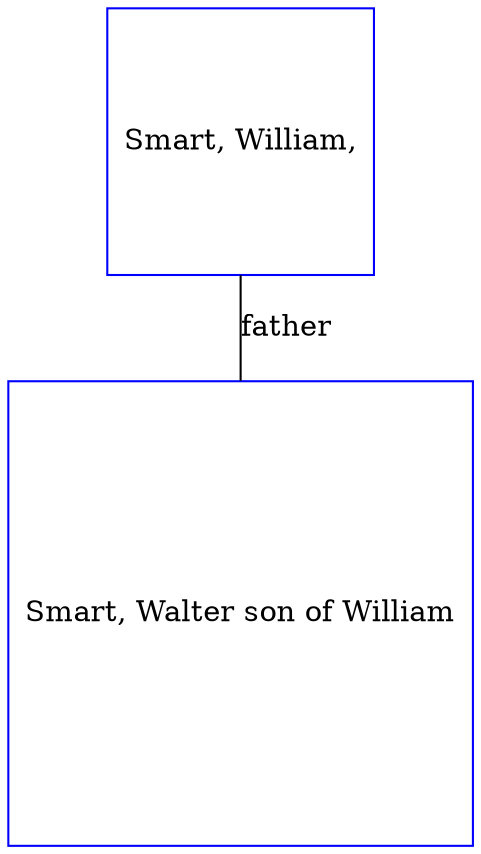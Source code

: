 digraph D {
    edge [dir=none];    node [shape=box];    "009667"   [label="Smart, William,", shape=box, regular=1, color="blue"] ;
"009666"   [label="Smart, Walter son of William", shape=box, regular=1, color="blue"] ;
009667->009666 [label="father",arrowsize=0.0]; 
}